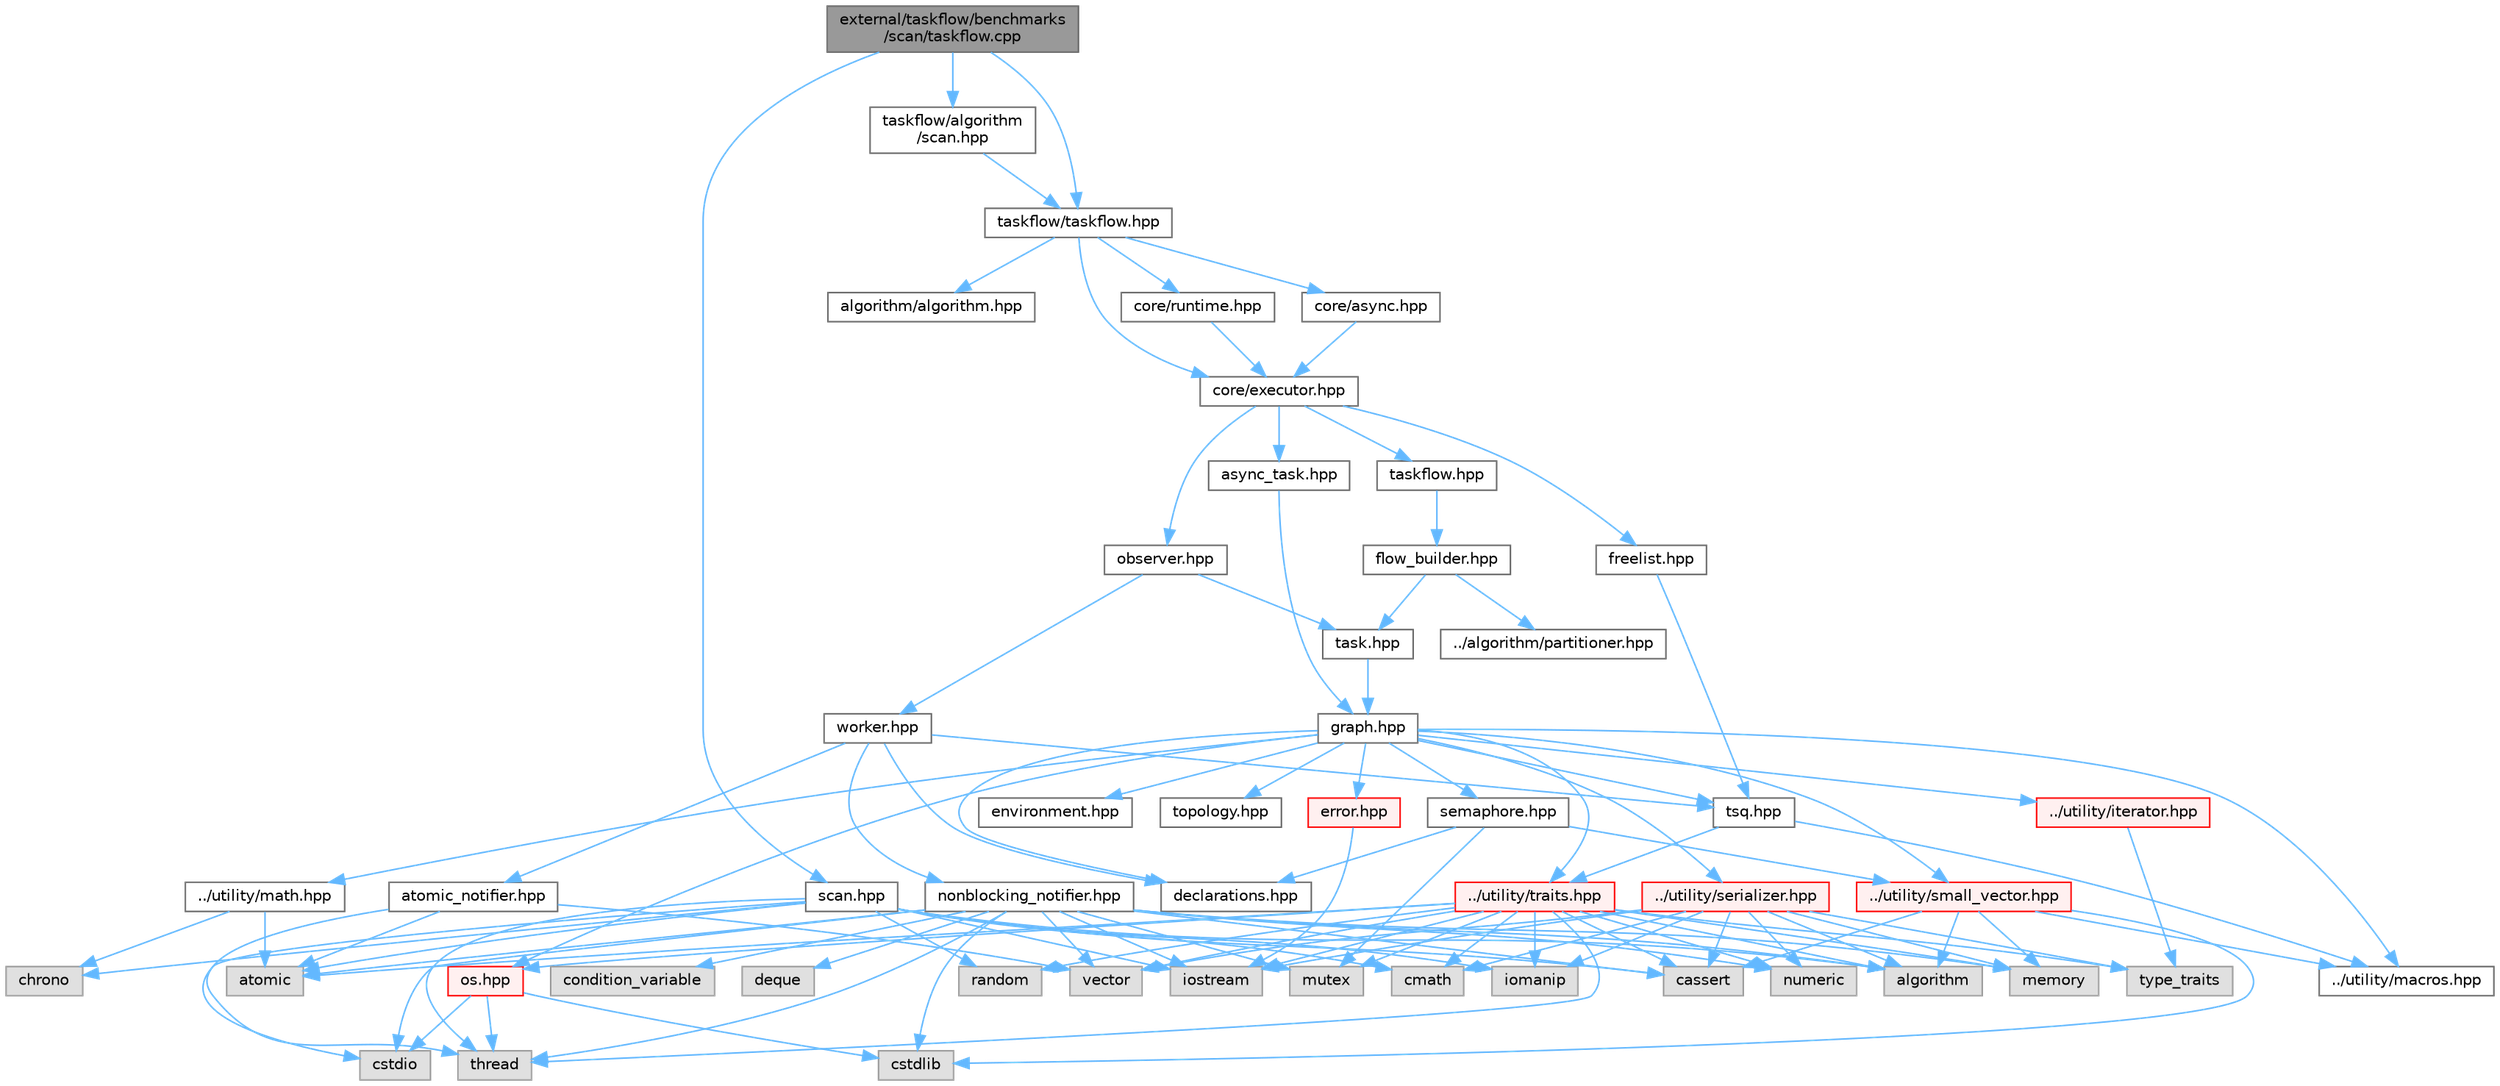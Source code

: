 digraph "external/taskflow/benchmarks/scan/taskflow.cpp"
{
 // LATEX_PDF_SIZE
  bgcolor="transparent";
  edge [fontname=Helvetica,fontsize=10,labelfontname=Helvetica,labelfontsize=10];
  node [fontname=Helvetica,fontsize=10,shape=box,height=0.2,width=0.4];
  Node1 [id="Node000001",label="external/taskflow/benchmarks\l/scan/taskflow.cpp",height=0.2,width=0.4,color="gray40", fillcolor="grey60", style="filled", fontcolor="black",tooltip=" "];
  Node1 -> Node2 [id="edge106_Node000001_Node000002",color="steelblue1",style="solid",tooltip=" "];
  Node2 [id="Node000002",label="scan.hpp",height=0.2,width=0.4,color="grey40", fillcolor="white", style="filled",URL="$benchmarks_2scan_2scan_8hpp.html",tooltip=" "];
  Node2 -> Node3 [id="edge107_Node000002_Node000003",color="steelblue1",style="solid",tooltip=" "];
  Node3 [id="Node000003",label="algorithm",height=0.2,width=0.4,color="grey60", fillcolor="#E0E0E0", style="filled",tooltip=" "];
  Node2 -> Node4 [id="edge108_Node000002_Node000004",color="steelblue1",style="solid",tooltip=" "];
  Node4 [id="Node000004",label="cassert",height=0.2,width=0.4,color="grey60", fillcolor="#E0E0E0", style="filled",tooltip=" "];
  Node2 -> Node5 [id="edge109_Node000002_Node000005",color="steelblue1",style="solid",tooltip=" "];
  Node5 [id="Node000005",label="cstdio",height=0.2,width=0.4,color="grey60", fillcolor="#E0E0E0", style="filled",tooltip=" "];
  Node2 -> Node6 [id="edge110_Node000002_Node000006",color="steelblue1",style="solid",tooltip=" "];
  Node6 [id="Node000006",label="chrono",height=0.2,width=0.4,color="grey60", fillcolor="#E0E0E0", style="filled",tooltip=" "];
  Node2 -> Node7 [id="edge111_Node000002_Node000007",color="steelblue1",style="solid",tooltip=" "];
  Node7 [id="Node000007",label="iostream",height=0.2,width=0.4,color="grey60", fillcolor="#E0E0E0", style="filled",tooltip=" "];
  Node2 -> Node8 [id="edge112_Node000002_Node000008",color="steelblue1",style="solid",tooltip=" "];
  Node8 [id="Node000008",label="iomanip",height=0.2,width=0.4,color="grey60", fillcolor="#E0E0E0", style="filled",tooltip=" "];
  Node2 -> Node9 [id="edge113_Node000002_Node000009",color="steelblue1",style="solid",tooltip=" "];
  Node9 [id="Node000009",label="thread",height=0.2,width=0.4,color="grey60", fillcolor="#E0E0E0", style="filled",tooltip=" "];
  Node2 -> Node10 [id="edge114_Node000002_Node000010",color="steelblue1",style="solid",tooltip=" "];
  Node10 [id="Node000010",label="random",height=0.2,width=0.4,color="grey60", fillcolor="#E0E0E0", style="filled",tooltip=" "];
  Node2 -> Node11 [id="edge115_Node000002_Node000011",color="steelblue1",style="solid",tooltip=" "];
  Node11 [id="Node000011",label="cmath",height=0.2,width=0.4,color="grey60", fillcolor="#E0E0E0", style="filled",tooltip=" "];
  Node2 -> Node12 [id="edge116_Node000002_Node000012",color="steelblue1",style="solid",tooltip=" "];
  Node12 [id="Node000012",label="atomic",height=0.2,width=0.4,color="grey60", fillcolor="#E0E0E0", style="filled",tooltip=" "];
  Node1 -> Node13 [id="edge117_Node000001_Node000013",color="steelblue1",style="solid",tooltip=" "];
  Node13 [id="Node000013",label="taskflow/taskflow.hpp",height=0.2,width=0.4,color="grey40", fillcolor="white", style="filled",URL="$taskflow_8hpp.html",tooltip="main taskflow include file"];
  Node13 -> Node14 [id="edge118_Node000013_Node000014",color="steelblue1",style="solid",tooltip=" "];
  Node14 [id="Node000014",label="core/executor.hpp",height=0.2,width=0.4,color="grey40", fillcolor="white", style="filled",URL="$executor_8hpp.html",tooltip="executor include file"];
  Node14 -> Node15 [id="edge119_Node000014_Node000015",color="steelblue1",style="solid",tooltip=" "];
  Node15 [id="Node000015",label="observer.hpp",height=0.2,width=0.4,color="grey40", fillcolor="white", style="filled",URL="$observer_8hpp.html",tooltip="observer include file"];
  Node15 -> Node16 [id="edge120_Node000015_Node000016",color="steelblue1",style="solid",tooltip=" "];
  Node16 [id="Node000016",label="task.hpp",height=0.2,width=0.4,color="grey40", fillcolor="white", style="filled",URL="$task_8hpp.html",tooltip="task include file"];
  Node16 -> Node17 [id="edge121_Node000016_Node000017",color="steelblue1",style="solid",tooltip=" "];
  Node17 [id="Node000017",label="graph.hpp",height=0.2,width=0.4,color="grey40", fillcolor="white", style="filled",URL="$taskflow_2core_2graph_8hpp.html",tooltip="graph include file"];
  Node17 -> Node18 [id="edge122_Node000017_Node000018",color="steelblue1",style="solid",tooltip=" "];
  Node18 [id="Node000018",label="../utility/macros.hpp",height=0.2,width=0.4,color="grey40", fillcolor="white", style="filled",URL="$macros_8hpp.html",tooltip=" "];
  Node17 -> Node19 [id="edge123_Node000017_Node000019",color="steelblue1",style="solid",tooltip=" "];
  Node19 [id="Node000019",label="../utility/traits.hpp",height=0.2,width=0.4,color="red", fillcolor="#FFF0F0", style="filled",URL="$taskflow_2utility_2traits_8hpp.html",tooltip=" "];
  Node19 -> Node20 [id="edge124_Node000019_Node000020",color="steelblue1",style="solid",tooltip=" "];
  Node20 [id="Node000020",label="type_traits",height=0.2,width=0.4,color="grey60", fillcolor="#E0E0E0", style="filled",tooltip=" "];
  Node19 -> Node7 [id="edge125_Node000019_Node000007",color="steelblue1",style="solid",tooltip=" "];
  Node19 -> Node23 [id="edge126_Node000019_Node000023",color="steelblue1",style="solid",tooltip=" "];
  Node23 [id="Node000023",label="mutex",height=0.2,width=0.4,color="grey60", fillcolor="#E0E0E0", style="filled",tooltip=" "];
  Node19 -> Node26 [id="edge127_Node000019_Node000026",color="steelblue1",style="solid",tooltip=" "];
  Node26 [id="Node000026",label="vector",height=0.2,width=0.4,color="grey60", fillcolor="#E0E0E0", style="filled",tooltip=" "];
  Node19 -> Node3 [id="edge128_Node000019_Node000003",color="steelblue1",style="solid",tooltip=" "];
  Node19 -> Node27 [id="edge129_Node000019_Node000027",color="steelblue1",style="solid",tooltip=" "];
  Node27 [id="Node000027",label="memory",height=0.2,width=0.4,color="grey60", fillcolor="#E0E0E0", style="filled",tooltip=" "];
  Node19 -> Node12 [id="edge130_Node000019_Node000012",color="steelblue1",style="solid",tooltip=" "];
  Node19 -> Node9 [id="edge131_Node000019_Node000009",color="steelblue1",style="solid",tooltip=" "];
  Node19 -> Node34 [id="edge132_Node000019_Node000034",color="steelblue1",style="solid",tooltip=" "];
  Node34 [id="Node000034",label="numeric",height=0.2,width=0.4,color="grey60", fillcolor="#E0E0E0", style="filled",tooltip=" "];
  Node19 -> Node10 [id="edge133_Node000019_Node000010",color="steelblue1",style="solid",tooltip=" "];
  Node19 -> Node8 [id="edge134_Node000019_Node000008",color="steelblue1",style="solid",tooltip=" "];
  Node19 -> Node4 [id="edge135_Node000019_Node000004",color="steelblue1",style="solid",tooltip=" "];
  Node19 -> Node11 [id="edge136_Node000019_Node000011",color="steelblue1",style="solid",tooltip=" "];
  Node19 -> Node39 [id="edge137_Node000019_Node000039",color="steelblue1",style="solid",tooltip=" "];
  Node39 [id="Node000039",label="os.hpp",height=0.2,width=0.4,color="red", fillcolor="#FFF0F0", style="filled",URL="$os_8hpp.html",tooltip=" "];
  Node39 -> Node40 [id="edge138_Node000039_Node000040",color="steelblue1",style="solid",tooltip=" "];
  Node40 [id="Node000040",label="cstdlib",height=0.2,width=0.4,color="grey60", fillcolor="#E0E0E0", style="filled",tooltip=" "];
  Node39 -> Node5 [id="edge139_Node000039_Node000005",color="steelblue1",style="solid",tooltip=" "];
  Node39 -> Node9 [id="edge140_Node000039_Node000009",color="steelblue1",style="solid",tooltip=" "];
  Node17 -> Node41 [id="edge141_Node000017_Node000041",color="steelblue1",style="solid",tooltip=" "];
  Node41 [id="Node000041",label="../utility/iterator.hpp",height=0.2,width=0.4,color="red", fillcolor="#FFF0F0", style="filled",URL="$iterator_8hpp.html",tooltip=" "];
  Node41 -> Node20 [id="edge142_Node000041_Node000020",color="steelblue1",style="solid",tooltip=" "];
  Node17 -> Node39 [id="edge143_Node000017_Node000039",color="steelblue1",style="solid",tooltip=" "];
  Node17 -> Node43 [id="edge144_Node000017_Node000043",color="steelblue1",style="solid",tooltip=" "];
  Node43 [id="Node000043",label="../utility/math.hpp",height=0.2,width=0.4,color="grey40", fillcolor="white", style="filled",URL="$math_8hpp.html",tooltip=" "];
  Node43 -> Node12 [id="edge145_Node000043_Node000012",color="steelblue1",style="solid",tooltip=" "];
  Node43 -> Node6 [id="edge146_Node000043_Node000006",color="steelblue1",style="solid",tooltip=" "];
  Node17 -> Node44 [id="edge147_Node000017_Node000044",color="steelblue1",style="solid",tooltip=" "];
  Node44 [id="Node000044",label="../utility/small_vector.hpp",height=0.2,width=0.4,color="red", fillcolor="#FFF0F0", style="filled",URL="$small__vector_8hpp.html",tooltip="small vector include file"];
  Node44 -> Node18 [id="edge148_Node000044_Node000018",color="steelblue1",style="solid",tooltip=" "];
  Node44 -> Node3 [id="edge149_Node000044_Node000003",color="steelblue1",style="solid",tooltip=" "];
  Node44 -> Node4 [id="edge150_Node000044_Node000004",color="steelblue1",style="solid",tooltip=" "];
  Node44 -> Node40 [id="edge151_Node000044_Node000040",color="steelblue1",style="solid",tooltip=" "];
  Node44 -> Node27 [id="edge152_Node000044_Node000027",color="steelblue1",style="solid",tooltip=" "];
  Node17 -> Node47 [id="edge153_Node000017_Node000047",color="steelblue1",style="solid",tooltip=" "];
  Node47 [id="Node000047",label="../utility/serializer.hpp",height=0.2,width=0.4,color="red", fillcolor="#FFF0F0", style="filled",URL="$taskflow_2utility_2serializer_8hpp.html",tooltip=" "];
  Node47 -> Node20 [id="edge154_Node000047_Node000020",color="steelblue1",style="solid",tooltip=" "];
  Node47 -> Node7 [id="edge155_Node000047_Node000007",color="steelblue1",style="solid",tooltip=" "];
  Node47 -> Node26 [id="edge156_Node000047_Node000026",color="steelblue1",style="solid",tooltip=" "];
  Node47 -> Node3 [id="edge157_Node000047_Node000003",color="steelblue1",style="solid",tooltip=" "];
  Node47 -> Node27 [id="edge158_Node000047_Node000027",color="steelblue1",style="solid",tooltip=" "];
  Node47 -> Node34 [id="edge159_Node000047_Node000034",color="steelblue1",style="solid",tooltip=" "];
  Node47 -> Node8 [id="edge160_Node000047_Node000008",color="steelblue1",style="solid",tooltip=" "];
  Node47 -> Node4 [id="edge161_Node000047_Node000004",color="steelblue1",style="solid",tooltip=" "];
  Node47 -> Node11 [id="edge162_Node000047_Node000011",color="steelblue1",style="solid",tooltip=" "];
  Node17 -> Node51 [id="edge163_Node000017_Node000051",color="steelblue1",style="solid",tooltip=" "];
  Node51 [id="Node000051",label="error.hpp",height=0.2,width=0.4,color="red", fillcolor="#FFF0F0", style="filled",URL="$error_8hpp.html",tooltip=" "];
  Node51 -> Node7 [id="edge164_Node000051_Node000007",color="steelblue1",style="solid",tooltip=" "];
  Node17 -> Node54 [id="edge165_Node000017_Node000054",color="steelblue1",style="solid",tooltip=" "];
  Node54 [id="Node000054",label="declarations.hpp",height=0.2,width=0.4,color="grey40", fillcolor="white", style="filled",URL="$declarations_8hpp.html",tooltip=" "];
  Node17 -> Node55 [id="edge166_Node000017_Node000055",color="steelblue1",style="solid",tooltip=" "];
  Node55 [id="Node000055",label="semaphore.hpp",height=0.2,width=0.4,color="grey40", fillcolor="white", style="filled",URL="$semaphore_8hpp.html",tooltip="semaphore include file"];
  Node55 -> Node23 [id="edge167_Node000055_Node000023",color="steelblue1",style="solid",tooltip=" "];
  Node55 -> Node54 [id="edge168_Node000055_Node000054",color="steelblue1",style="solid",tooltip=" "];
  Node55 -> Node44 [id="edge169_Node000055_Node000044",color="steelblue1",style="solid",tooltip=" "];
  Node17 -> Node56 [id="edge170_Node000017_Node000056",color="steelblue1",style="solid",tooltip=" "];
  Node56 [id="Node000056",label="environment.hpp",height=0.2,width=0.4,color="grey40", fillcolor="white", style="filled",URL="$environment_8hpp.html",tooltip=" "];
  Node17 -> Node57 [id="edge171_Node000017_Node000057",color="steelblue1",style="solid",tooltip=" "];
  Node57 [id="Node000057",label="topology.hpp",height=0.2,width=0.4,color="grey40", fillcolor="white", style="filled",URL="$topology_8hpp.html",tooltip=" "];
  Node17 -> Node58 [id="edge172_Node000017_Node000058",color="steelblue1",style="solid",tooltip=" "];
  Node58 [id="Node000058",label="tsq.hpp",height=0.2,width=0.4,color="grey40", fillcolor="white", style="filled",URL="$tsq_8hpp.html",tooltip="task queue include file"];
  Node58 -> Node18 [id="edge173_Node000058_Node000018",color="steelblue1",style="solid",tooltip=" "];
  Node58 -> Node19 [id="edge174_Node000058_Node000019",color="steelblue1",style="solid",tooltip=" "];
  Node15 -> Node59 [id="edge175_Node000015_Node000059",color="steelblue1",style="solid",tooltip=" "];
  Node59 [id="Node000059",label="worker.hpp",height=0.2,width=0.4,color="grey40", fillcolor="white", style="filled",URL="$worker_8hpp.html",tooltip="worker include file"];
  Node59 -> Node54 [id="edge176_Node000059_Node000054",color="steelblue1",style="solid",tooltip=" "];
  Node59 -> Node58 [id="edge177_Node000059_Node000058",color="steelblue1",style="solid",tooltip=" "];
  Node59 -> Node60 [id="edge178_Node000059_Node000060",color="steelblue1",style="solid",tooltip=" "];
  Node60 [id="Node000060",label="atomic_notifier.hpp",height=0.2,width=0.4,color="grey40", fillcolor="white", style="filled",URL="$atomic__notifier_8hpp.html",tooltip=" "];
  Node60 -> Node12 [id="edge179_Node000060_Node000012",color="steelblue1",style="solid",tooltip=" "];
  Node60 -> Node9 [id="edge180_Node000060_Node000009",color="steelblue1",style="solid",tooltip=" "];
  Node60 -> Node26 [id="edge181_Node000060_Node000026",color="steelblue1",style="solid",tooltip=" "];
  Node59 -> Node61 [id="edge182_Node000059_Node000061",color="steelblue1",style="solid",tooltip=" "];
  Node61 [id="Node000061",label="nonblocking_notifier.hpp",height=0.2,width=0.4,color="grey40", fillcolor="white", style="filled",URL="$nonblocking__notifier_8hpp.html",tooltip=" "];
  Node61 -> Node7 [id="edge183_Node000061_Node000007",color="steelblue1",style="solid",tooltip=" "];
  Node61 -> Node26 [id="edge184_Node000061_Node000026",color="steelblue1",style="solid",tooltip=" "];
  Node61 -> Node40 [id="edge185_Node000061_Node000040",color="steelblue1",style="solid",tooltip=" "];
  Node61 -> Node5 [id="edge186_Node000061_Node000005",color="steelblue1",style="solid",tooltip=" "];
  Node61 -> Node12 [id="edge187_Node000061_Node000012",color="steelblue1",style="solid",tooltip=" "];
  Node61 -> Node27 [id="edge188_Node000061_Node000027",color="steelblue1",style="solid",tooltip=" "];
  Node61 -> Node62 [id="edge189_Node000061_Node000062",color="steelblue1",style="solid",tooltip=" "];
  Node62 [id="Node000062",label="deque",height=0.2,width=0.4,color="grey60", fillcolor="#E0E0E0", style="filled",tooltip=" "];
  Node61 -> Node23 [id="edge190_Node000061_Node000023",color="steelblue1",style="solid",tooltip=" "];
  Node61 -> Node63 [id="edge191_Node000061_Node000063",color="steelblue1",style="solid",tooltip=" "];
  Node63 [id="Node000063",label="condition_variable",height=0.2,width=0.4,color="grey60", fillcolor="#E0E0E0", style="filled",tooltip=" "];
  Node61 -> Node9 [id="edge192_Node000061_Node000009",color="steelblue1",style="solid",tooltip=" "];
  Node61 -> Node3 [id="edge193_Node000061_Node000003",color="steelblue1",style="solid",tooltip=" "];
  Node61 -> Node34 [id="edge194_Node000061_Node000034",color="steelblue1",style="solid",tooltip=" "];
  Node61 -> Node4 [id="edge195_Node000061_Node000004",color="steelblue1",style="solid",tooltip=" "];
  Node14 -> Node64 [id="edge196_Node000014_Node000064",color="steelblue1",style="solid",tooltip=" "];
  Node64 [id="Node000064",label="taskflow.hpp",height=0.2,width=0.4,color="grey40", fillcolor="white", style="filled",URL="$core_2taskflow_8hpp.html",tooltip="taskflow include file"];
  Node64 -> Node65 [id="edge197_Node000064_Node000065",color="steelblue1",style="solid",tooltip=" "];
  Node65 [id="Node000065",label="flow_builder.hpp",height=0.2,width=0.4,color="grey40", fillcolor="white", style="filled",URL="$flow__builder_8hpp.html",tooltip="flow builder include file"];
  Node65 -> Node16 [id="edge198_Node000065_Node000016",color="steelblue1",style="solid",tooltip=" "];
  Node65 -> Node66 [id="edge199_Node000065_Node000066",color="steelblue1",style="solid",tooltip=" "];
  Node66 [id="Node000066",label="../algorithm/partitioner.hpp",height=0.2,width=0.4,color="grey40", fillcolor="white", style="filled",URL="$partitioner_8hpp.html",tooltip="partitioner include file"];
  Node14 -> Node67 [id="edge200_Node000014_Node000067",color="steelblue1",style="solid",tooltip=" "];
  Node67 [id="Node000067",label="async_task.hpp",height=0.2,width=0.4,color="grey40", fillcolor="white", style="filled",URL="$taskflow_2core_2async__task_8hpp.html",tooltip="asynchronous task include file"];
  Node67 -> Node17 [id="edge201_Node000067_Node000017",color="steelblue1",style="solid",tooltip=" "];
  Node14 -> Node68 [id="edge202_Node000014_Node000068",color="steelblue1",style="solid",tooltip=" "];
  Node68 [id="Node000068",label="freelist.hpp",height=0.2,width=0.4,color="grey40", fillcolor="white", style="filled",URL="$freelist_8hpp.html",tooltip=" "];
  Node68 -> Node58 [id="edge203_Node000068_Node000058",color="steelblue1",style="solid",tooltip=" "];
  Node13 -> Node69 [id="edge204_Node000013_Node000069",color="steelblue1",style="solid",tooltip=" "];
  Node69 [id="Node000069",label="core/runtime.hpp",height=0.2,width=0.4,color="grey40", fillcolor="white", style="filled",URL="$runtime_8hpp.html",tooltip=" "];
  Node69 -> Node14 [id="edge205_Node000069_Node000014",color="steelblue1",style="solid",tooltip=" "];
  Node13 -> Node70 [id="edge206_Node000013_Node000070",color="steelblue1",style="solid",tooltip=" "];
  Node70 [id="Node000070",label="core/async.hpp",height=0.2,width=0.4,color="grey40", fillcolor="white", style="filled",URL="$async_8hpp.html",tooltip=" "];
  Node70 -> Node14 [id="edge207_Node000070_Node000014",color="steelblue1",style="solid",tooltip=" "];
  Node13 -> Node71 [id="edge208_Node000013_Node000071",color="steelblue1",style="solid",tooltip=" "];
  Node71 [id="Node000071",label="algorithm/algorithm.hpp",height=0.2,width=0.4,color="grey40", fillcolor="white", style="filled",URL="$algorithm_8hpp.html",tooltip=" "];
  Node1 -> Node72 [id="edge209_Node000001_Node000072",color="steelblue1",style="solid",tooltip=" "];
  Node72 [id="Node000072",label="taskflow/algorithm\l/scan.hpp",height=0.2,width=0.4,color="grey40", fillcolor="white", style="filled",URL="$taskflow_2algorithm_2scan_8hpp.html",tooltip=" "];
  Node72 -> Node13 [id="edge210_Node000072_Node000013",color="steelblue1",style="solid",tooltip=" "];
}
